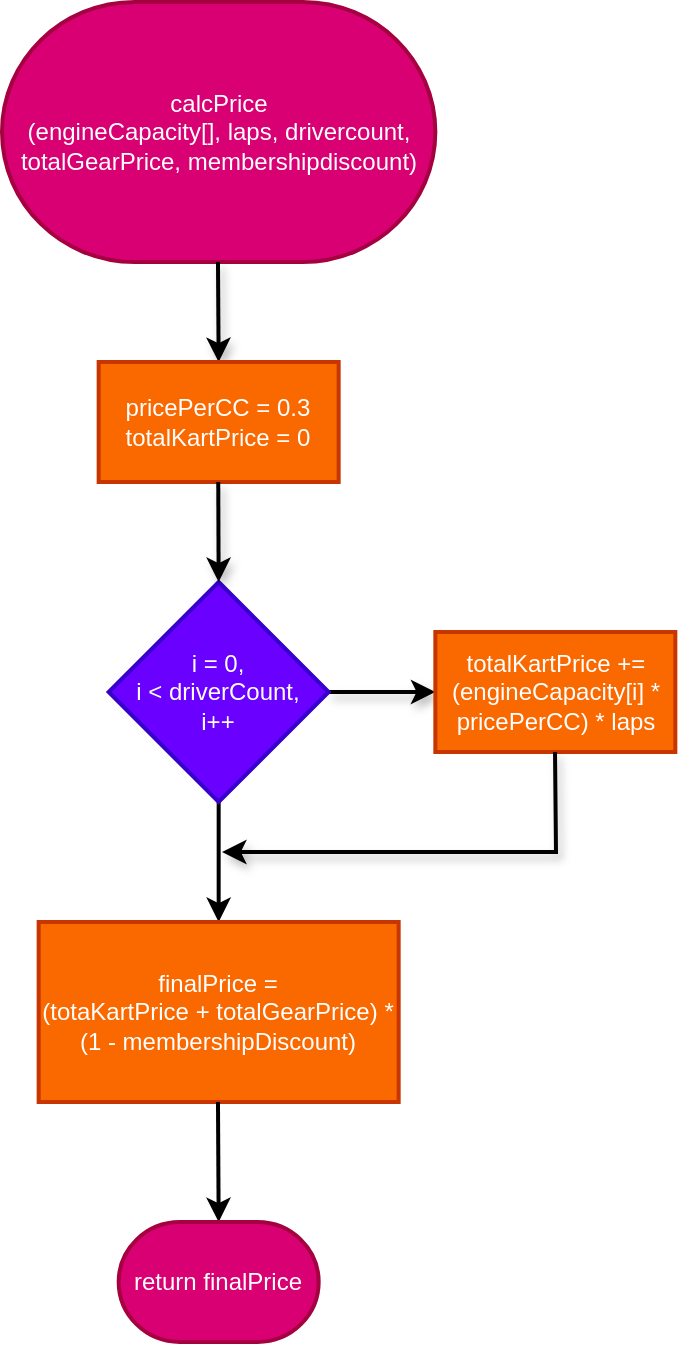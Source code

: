 <mxfile>
    <diagram id="K8iId4k65Lw2WxyyQW85" name="Page-1">
        <mxGraphModel dx="610" dy="762" grid="1" gridSize="10" guides="1" tooltips="1" connect="1" arrows="1" fold="1" page="1" pageScale="1" pageWidth="827" pageHeight="1169" math="0" shadow="0">
            <root>
                <mxCell id="0"/>
                <mxCell id="1" parent="0"/>
                <mxCell id="2" value="calcPrice&lt;br&gt;(engineCapacity[], laps, drivercount, totalGearPrice, membershipdiscount)" style="strokeWidth=2;html=1;shape=mxgraph.flowchart.terminator;whiteSpace=wrap;fillColor=#d80073;fontColor=#ffffff;strokeColor=#A50040;" vertex="1" parent="1">
                    <mxGeometry x="90" y="40" width="216.67" height="130" as="geometry"/>
                </mxCell>
                <mxCell id="5" value="" style="edgeStyle=none;html=1;strokeWidth=2;shadow=1;entryX=0.5;entryY=0;entryDx=0;entryDy=0;" edge="1" parent="1" target="12">
                    <mxGeometry relative="1" as="geometry">
                        <mxPoint x="197.99" y="170" as="sourcePoint"/>
                        <mxPoint x="198.33" y="220" as="targetPoint"/>
                    </mxGeometry>
                </mxCell>
                <mxCell id="8" value="" style="edgeStyle=none;html=1;strokeWidth=2;shadow=1;entryX=0;entryY=0.5;entryDx=0;entryDy=0;" edge="1" parent="1" target="10">
                    <mxGeometry relative="1" as="geometry">
                        <mxPoint x="253.33" y="384.94" as="sourcePoint"/>
                        <mxPoint x="303.33" y="384.94" as="targetPoint"/>
                    </mxGeometry>
                </mxCell>
                <mxCell id="10" value="totalKartPrice += (engineCapacity[i] * pricePerCC) * laps" style="whiteSpace=wrap;html=1;strokeWidth=2;fillColor=#fa6800;fontColor=#FFFFFF;strokeColor=#C73500;" vertex="1" parent="1">
                    <mxGeometry x="306.67" y="355" width="120" height="60" as="geometry"/>
                </mxCell>
                <mxCell id="16" value="" style="edgeStyle=none;html=1;strokeWidth=2;" edge="1" parent="1" source="11" target="15">
                    <mxGeometry relative="1" as="geometry"/>
                </mxCell>
                <mxCell id="11" value="i = 0,&lt;br&gt;i &amp;lt; driverCount,&lt;br&gt;i++" style="rhombus;whiteSpace=wrap;html=1;strokeWidth=2;fillColor=#6a00ff;fontColor=#ffffff;strokeColor=#3700CC;" vertex="1" parent="1">
                    <mxGeometry x="143.33" y="330" width="110" height="110" as="geometry"/>
                </mxCell>
                <mxCell id="12" value="pricePerCC = 0.3&lt;br&gt;totalKartPrice = 0" style="whiteSpace=wrap;html=1;strokeWidth=2;fillColor=#fa6800;fontColor=#FFFFFF;strokeColor=#C73500;" vertex="1" parent="1">
                    <mxGeometry x="138.33" y="220" width="120" height="60" as="geometry"/>
                </mxCell>
                <mxCell id="13" value="" style="edgeStyle=none;html=1;strokeWidth=2;shadow=1;entryX=0.5;entryY=0;entryDx=0;entryDy=0;" edge="1" parent="1" target="11">
                    <mxGeometry relative="1" as="geometry">
                        <mxPoint x="198.13" y="280" as="sourcePoint"/>
                        <mxPoint x="198.14" y="330" as="targetPoint"/>
                    </mxGeometry>
                </mxCell>
                <mxCell id="15" value="finalPrice =&lt;br&gt;(totaKartPrice + totalGearPrice) *&lt;br&gt;(1 - membershipDiscount)" style="whiteSpace=wrap;html=1;strokeWidth=2;fillColor=#fa6800;fontColor=#FFFFFF;strokeColor=#C73500;" vertex="1" parent="1">
                    <mxGeometry x="108.33" y="500" width="180" height="90" as="geometry"/>
                </mxCell>
                <mxCell id="17" value="" style="edgeStyle=none;html=1;strokeWidth=2;entryX=0.5;entryY=0;entryDx=0;entryDy=0;entryPerimeter=0;" edge="1" parent="1" target="18">
                    <mxGeometry relative="1" as="geometry">
                        <mxPoint x="197.99" y="590" as="sourcePoint"/>
                        <mxPoint x="197.99" y="650" as="targetPoint"/>
                    </mxGeometry>
                </mxCell>
                <mxCell id="18" value="return finalPrice" style="strokeWidth=2;html=1;shape=mxgraph.flowchart.terminator;whiteSpace=wrap;fillColor=#d80073;fontColor=#ffffff;strokeColor=#A50040;" vertex="1" parent="1">
                    <mxGeometry x="148.34" y="650" width="100" height="60" as="geometry"/>
                </mxCell>
                <mxCell id="26" value="" style="edgeStyle=none;html=1;strokeWidth=2;shadow=1;rounded=0;curved=0;" edge="1" parent="1">
                    <mxGeometry relative="1" as="geometry">
                        <mxPoint x="366.51" y="415" as="sourcePoint"/>
                        <mxPoint x="200" y="465" as="targetPoint"/>
                        <Array as="points">
                            <mxPoint x="367" y="465"/>
                        </Array>
                    </mxGeometry>
                </mxCell>
            </root>
        </mxGraphModel>
    </diagram>
</mxfile>